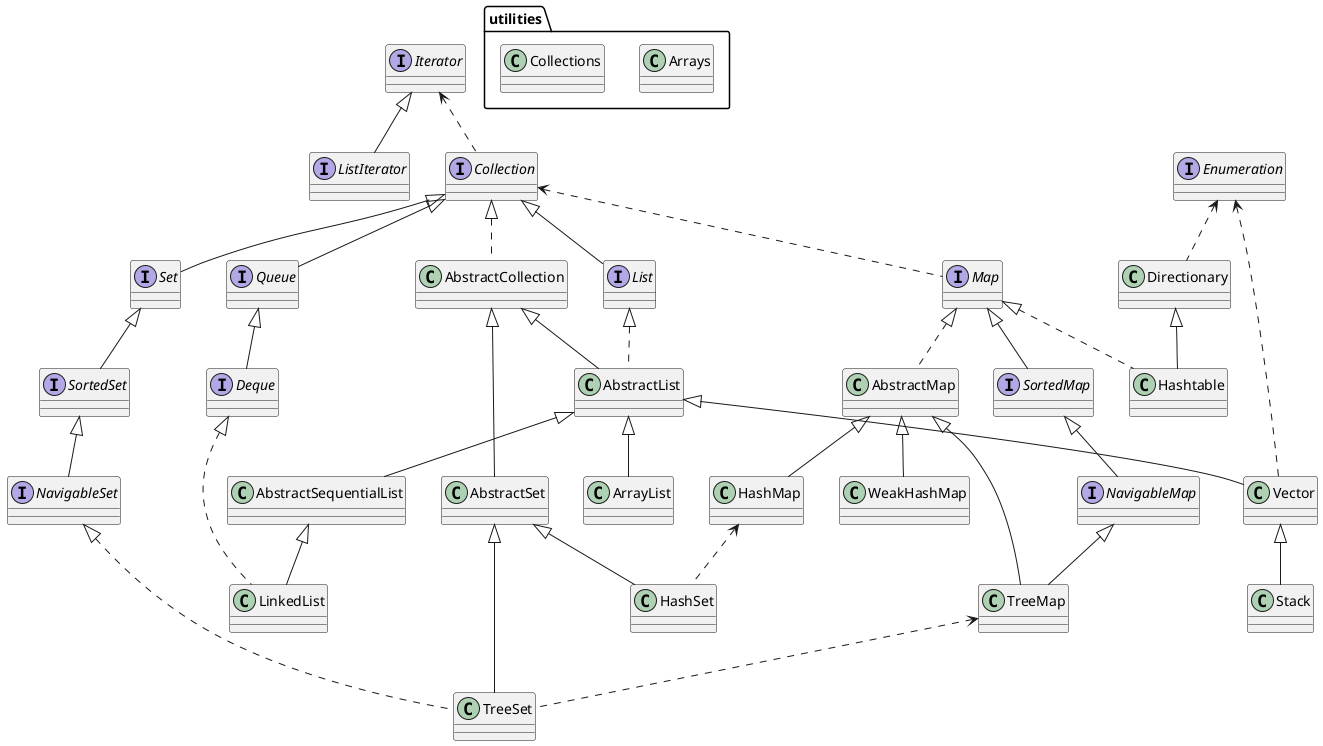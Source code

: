 @startuml
interface Iterator
interface Collection
interface Map
interface ListIterator
interface List
interface Set
interface Queue
interface Deque
interface SortedSet
interface SortedMap
interface NavigableSet
interface NavigableMap
interface Enumeration



Iterator <.. Collection
Iterator <|-- ListIterator

Collection <.. Map
Collection <|-- Queue
Collection <|-- List
Collection <|-- Set

Collection <|.. AbstractCollection

Queue <|-- Deque

List <|.. AbstractList

AbstractCollection <|-- AbstractList
AbstractCollection <|-- AbstractSet

Set <|-- SortedSet
SortedSet <|-- NavigableSet

AbstractList <|-- AbstractSequentialList

Deque <|.. LinkedList
AbstractSequentialList <|-- LinkedList

AbstractList <|-- ArrayList
AbstractList <|-- Vector
Vector <|-- Stack

AbstractSet <|-- HashSet
AbstractSet <|-- TreeSet

NavigableSet <|.. TreeSet

Map <|-- SortedMap
Map <|.. AbstractMap
Map <|.. Hashtable

AbstractMap <|-- TreeMap
AbstractMap <|-- HashMap
AbstractMap <|-- WeakHashMap

TreeMap <.. TreeSet
HashMap <.. HashSet

Directionary <|-- Hashtable
Enumeration <.. Directionary
Enumeration <.. Vector

SortedMap <|-- NavigableMap
NavigableMap <|-- TreeMap

package utilities {
    Class Arrays
    Class Collections
}

@enduml